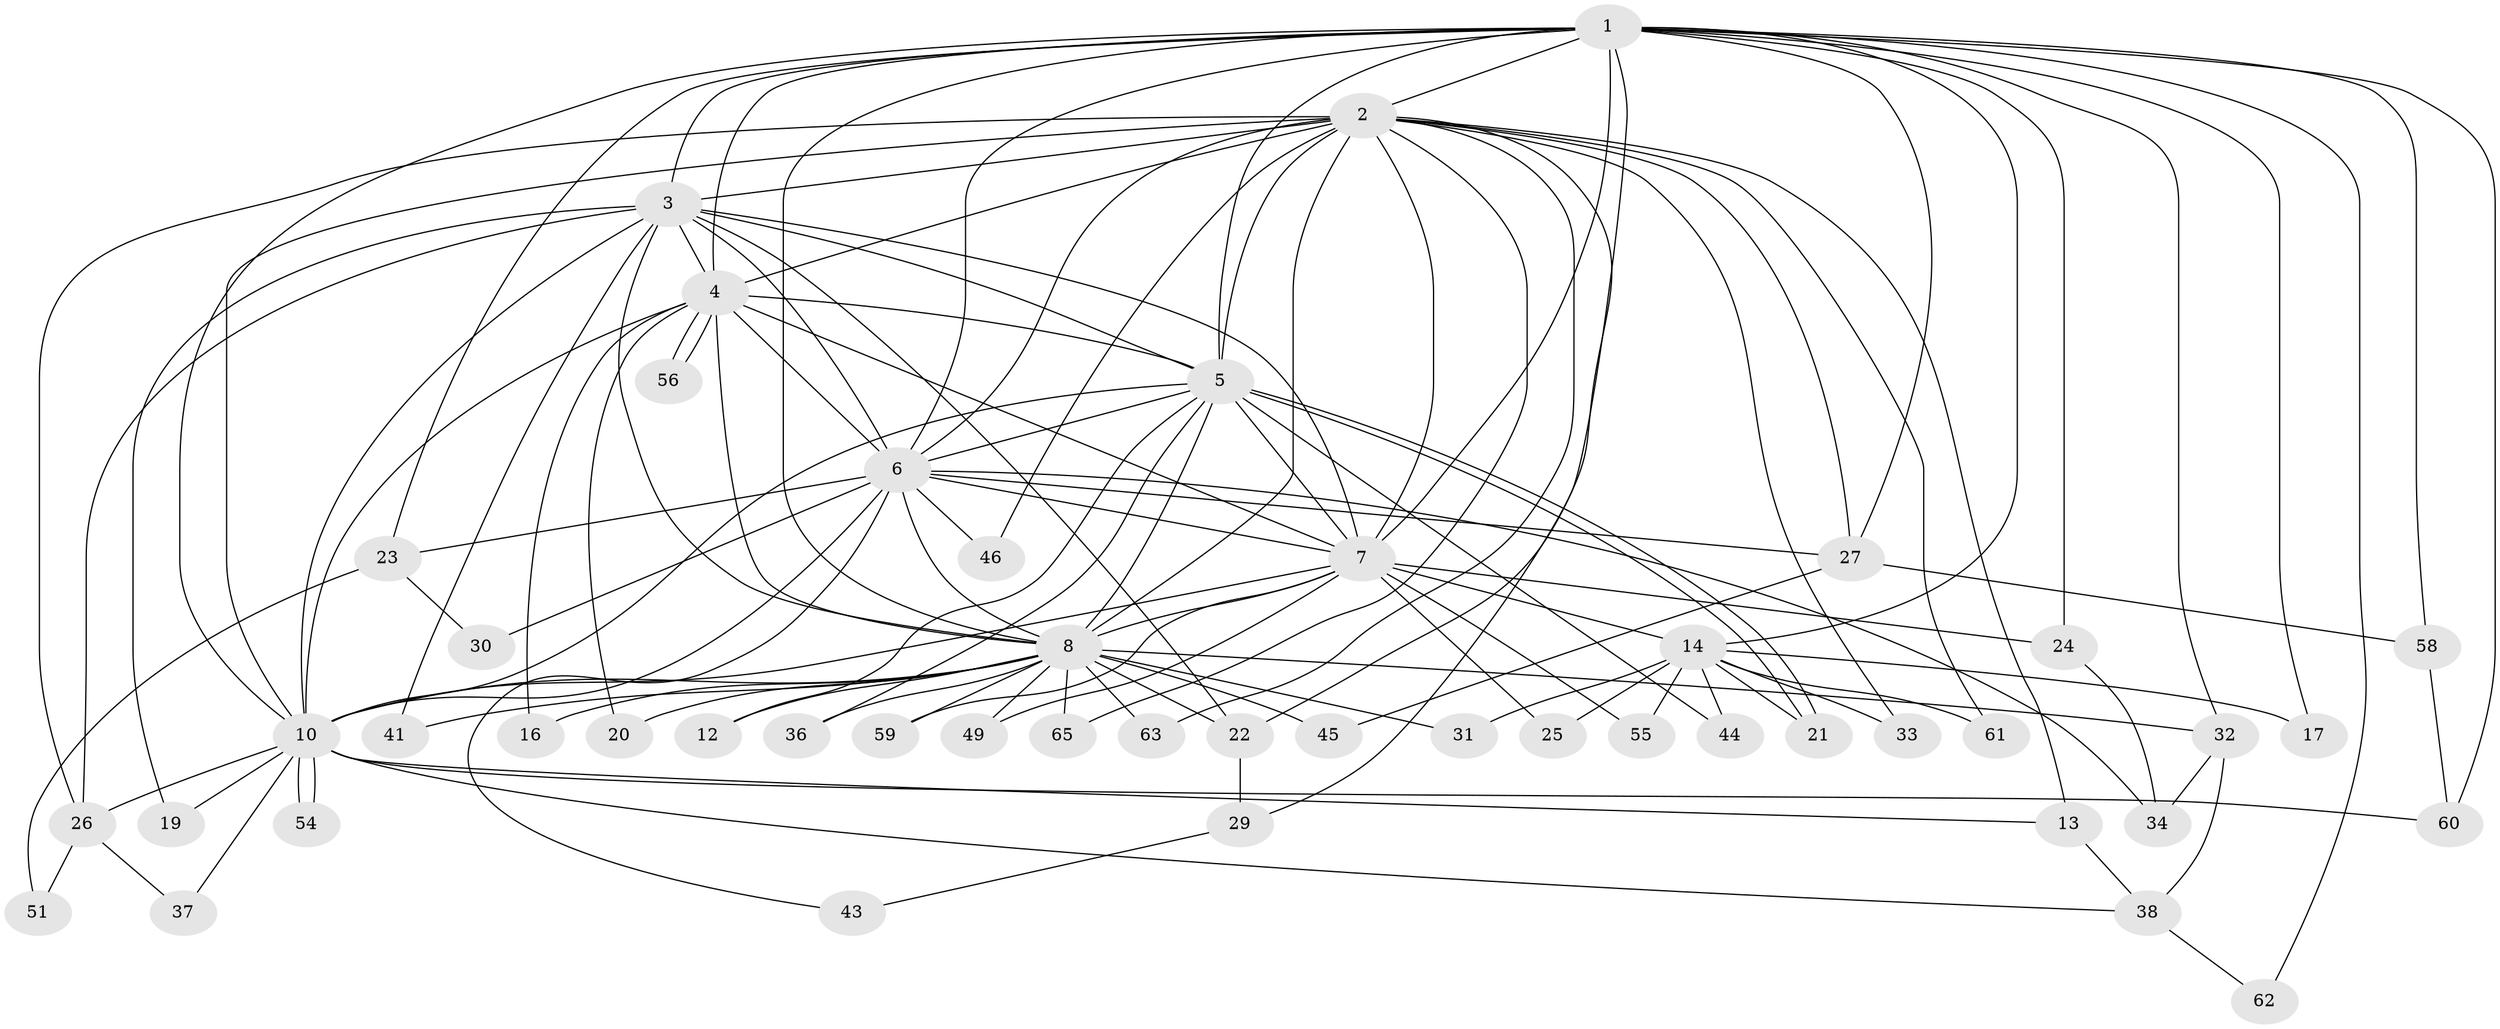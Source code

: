 // original degree distribution, {20: 0.03076923076923077, 19: 0.015384615384615385, 13: 0.015384615384615385, 15: 0.015384615384615385, 17: 0.03076923076923077, 16: 0.015384615384615385, 14: 0.015384615384615385, 18: 0.015384615384615385, 3: 0.18461538461538463, 2: 0.5692307692307692, 10: 0.015384615384615385, 4: 0.06153846153846154, 5: 0.015384615384615385}
// Generated by graph-tools (version 1.1) at 2025/41/03/06/25 10:41:36]
// undirected, 49 vertices, 123 edges
graph export_dot {
graph [start="1"]
  node [color=gray90,style=filled];
  1 [super="+39"];
  2 [super="+35"];
  3 [super="+11"];
  4 [super="+18"];
  5 [super="+40"];
  6 [super="+50"];
  7 [super="+42"];
  8 [super="+9"];
  10 [super="+15"];
  12;
  13;
  14 [super="+57"];
  16;
  17;
  19;
  20;
  21;
  22 [super="+28"];
  23;
  24;
  25;
  26 [super="+48"];
  27 [super="+52"];
  29;
  30;
  31;
  32 [super="+53"];
  33;
  34;
  36;
  37;
  38 [super="+47"];
  41;
  43;
  44;
  45;
  46;
  49;
  51;
  54;
  55;
  56;
  58;
  59;
  60 [super="+64"];
  61;
  62;
  63;
  65;
  1 -- 2;
  1 -- 3;
  1 -- 4;
  1 -- 5;
  1 -- 6 [weight=2];
  1 -- 7;
  1 -- 8 [weight=2];
  1 -- 10;
  1 -- 14;
  1 -- 17;
  1 -- 23;
  1 -- 24;
  1 -- 32;
  1 -- 58;
  1 -- 60;
  1 -- 62;
  1 -- 22;
  1 -- 27;
  2 -- 3;
  2 -- 4;
  2 -- 5 [weight=2];
  2 -- 6;
  2 -- 7 [weight=2];
  2 -- 8 [weight=2];
  2 -- 10;
  2 -- 13;
  2 -- 27;
  2 -- 29;
  2 -- 33;
  2 -- 61;
  2 -- 63;
  2 -- 65;
  2 -- 26;
  2 -- 46;
  3 -- 4 [weight=2];
  3 -- 5;
  3 -- 6;
  3 -- 7;
  3 -- 8 [weight=2];
  3 -- 10;
  3 -- 19;
  3 -- 22;
  3 -- 26;
  3 -- 41;
  4 -- 5;
  4 -- 6 [weight=2];
  4 -- 7;
  4 -- 8 [weight=2];
  4 -- 10;
  4 -- 16;
  4 -- 20;
  4 -- 56;
  4 -- 56;
  5 -- 6 [weight=3];
  5 -- 7;
  5 -- 8 [weight=2];
  5 -- 10;
  5 -- 12;
  5 -- 21;
  5 -- 21;
  5 -- 36;
  5 -- 44;
  6 -- 7;
  6 -- 8 [weight=2];
  6 -- 10 [weight=2];
  6 -- 23;
  6 -- 27;
  6 -- 30;
  6 -- 34;
  6 -- 43;
  6 -- 46;
  7 -- 8 [weight=2];
  7 -- 10;
  7 -- 14;
  7 -- 24;
  7 -- 25;
  7 -- 49;
  7 -- 55;
  7 -- 59;
  8 -- 10 [weight=2];
  8 -- 12;
  8 -- 16;
  8 -- 20;
  8 -- 22;
  8 -- 32;
  8 -- 36;
  8 -- 63;
  8 -- 65;
  8 -- 41;
  8 -- 45;
  8 -- 49;
  8 -- 59;
  8 -- 31;
  10 -- 13;
  10 -- 19;
  10 -- 26;
  10 -- 37;
  10 -- 38;
  10 -- 54;
  10 -- 54;
  10 -- 60;
  13 -- 38;
  14 -- 17;
  14 -- 25;
  14 -- 31;
  14 -- 33;
  14 -- 44;
  14 -- 55;
  14 -- 61;
  14 -- 21;
  22 -- 29;
  23 -- 30;
  23 -- 51;
  24 -- 34;
  26 -- 37;
  26 -- 51;
  27 -- 45;
  27 -- 58;
  29 -- 43;
  32 -- 38;
  32 -- 34;
  38 -- 62;
  58 -- 60;
}
